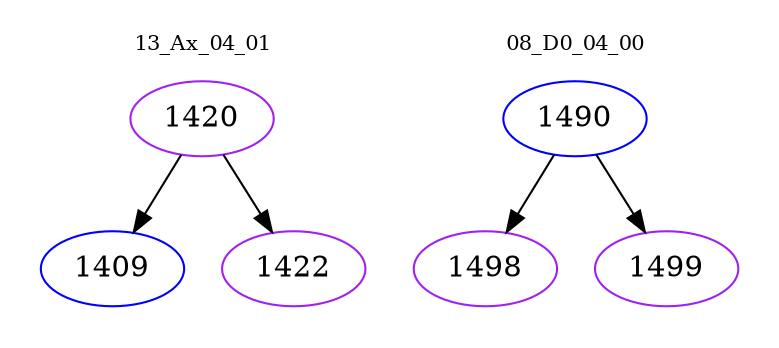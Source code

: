 digraph{
subgraph cluster_0 {
color = white
label = "13_Ax_04_01";
fontsize=10;
T0_1420 [label="1420", color="purple"]
T0_1420 -> T0_1409 [color="black"]
T0_1409 [label="1409", color="blue"]
T0_1420 -> T0_1422 [color="black"]
T0_1422 [label="1422", color="purple"]
}
subgraph cluster_1 {
color = white
label = "08_D0_04_00";
fontsize=10;
T1_1490 [label="1490", color="blue"]
T1_1490 -> T1_1498 [color="black"]
T1_1498 [label="1498", color="purple"]
T1_1490 -> T1_1499 [color="black"]
T1_1499 [label="1499", color="purple"]
}
}

